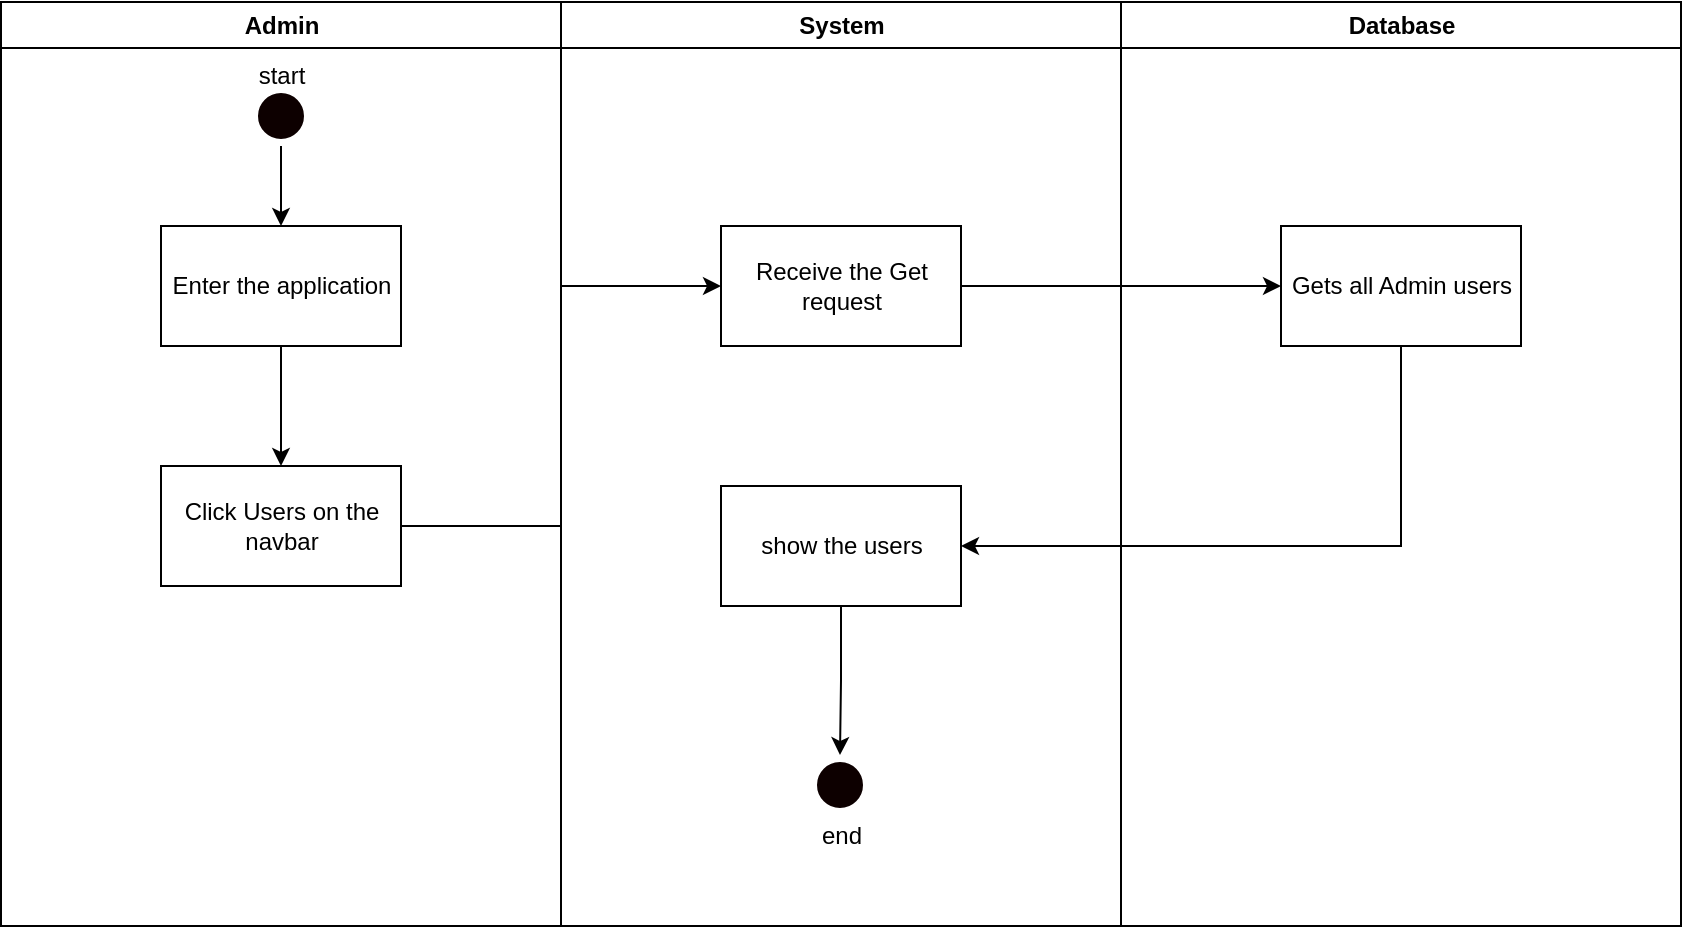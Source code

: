 <mxfile version="21.6.1" type="google">
  <diagram id="qrCyAIRhR4BJd1h1uZ6k" name="Page-1">
    <mxGraphModel grid="1" page="1" gridSize="10" guides="1" tooltips="1" connect="1" arrows="1" fold="1" pageScale="1" pageWidth="827" pageHeight="1169" math="0" shadow="0">
      <root>
        <mxCell id="0" />
        <mxCell id="1" parent="0" />
        <mxCell id="e-XCMGeHuhpYwEVEG5Qy-1" value="Admin" style="swimlane;whiteSpace=wrap" vertex="1" parent="1">
          <mxGeometry x="164.5" y="128" width="280" height="462" as="geometry" />
        </mxCell>
        <mxCell id="e-XCMGeHuhpYwEVEG5Qy-2" value="" style="edgeStyle=orthogonalEdgeStyle;rounded=0;orthogonalLoop=1;jettySize=auto;html=1;" edge="1" parent="e-XCMGeHuhpYwEVEG5Qy-1" source="e-XCMGeHuhpYwEVEG5Qy-3" target="e-XCMGeHuhpYwEVEG5Qy-5">
          <mxGeometry relative="1" as="geometry" />
        </mxCell>
        <mxCell id="e-XCMGeHuhpYwEVEG5Qy-3" value="" style="ellipse;shape=startState;fillColor=#0D0000;strokeColor=#0D0000;" vertex="1" parent="e-XCMGeHuhpYwEVEG5Qy-1">
          <mxGeometry x="125" y="42" width="30" height="30" as="geometry" />
        </mxCell>
        <mxCell id="e-XCMGeHuhpYwEVEG5Qy-4" value="start" style="text;html=1;strokeColor=none;fillColor=none;align=center;verticalAlign=middle;whiteSpace=wrap;rounded=0;" vertex="1" parent="e-XCMGeHuhpYwEVEG5Qy-1">
          <mxGeometry x="110" y="22" width="60" height="30" as="geometry" />
        </mxCell>
        <mxCell id="-esu-IxzJPYCDbrnQdqI-2" style="edgeStyle=orthogonalEdgeStyle;rounded=0;orthogonalLoop=1;jettySize=auto;html=1;exitX=0.5;exitY=1;exitDx=0;exitDy=0;entryX=0.5;entryY=0;entryDx=0;entryDy=0;" edge="1" parent="e-XCMGeHuhpYwEVEG5Qy-1" source="e-XCMGeHuhpYwEVEG5Qy-5" target="-esu-IxzJPYCDbrnQdqI-1">
          <mxGeometry relative="1" as="geometry" />
        </mxCell>
        <mxCell id="e-XCMGeHuhpYwEVEG5Qy-5" value="Enter the application" style="rounded=0;whiteSpace=wrap;html=1;" vertex="1" parent="e-XCMGeHuhpYwEVEG5Qy-1">
          <mxGeometry x="80" y="112" width="120" height="60" as="geometry" />
        </mxCell>
        <mxCell id="-esu-IxzJPYCDbrnQdqI-1" value="Click Users on the navbar" style="rounded=0;whiteSpace=wrap;html=1;" vertex="1" parent="e-XCMGeHuhpYwEVEG5Qy-1">
          <mxGeometry x="80" y="232" width="120" height="60" as="geometry" />
        </mxCell>
        <mxCell id="e-XCMGeHuhpYwEVEG5Qy-7" value="System" style="swimlane;whiteSpace=wrap" vertex="1" parent="1">
          <mxGeometry x="444.5" y="128" width="280" height="462" as="geometry" />
        </mxCell>
        <mxCell id="e-XCMGeHuhpYwEVEG5Qy-8" value="Receive the Get request" style="rounded=0;whiteSpace=wrap;html=1;" vertex="1" parent="e-XCMGeHuhpYwEVEG5Qy-7">
          <mxGeometry x="80" y="112" width="120" height="60" as="geometry" />
        </mxCell>
        <mxCell id="e-XCMGeHuhpYwEVEG5Qy-9" value="end" style="text;html=1;strokeColor=none;fillColor=none;align=center;verticalAlign=middle;whiteSpace=wrap;rounded=0;" vertex="1" parent="e-XCMGeHuhpYwEVEG5Qy-7">
          <mxGeometry x="110.5" y="401.5" width="60" height="30" as="geometry" />
        </mxCell>
        <mxCell id="e-XCMGeHuhpYwEVEG5Qy-10" value="" style="ellipse;shape=startState;fillColor=#0D0000;strokeColor=#0D0000;" vertex="1" parent="e-XCMGeHuhpYwEVEG5Qy-7">
          <mxGeometry x="124.5" y="376.5" width="30" height="30" as="geometry" />
        </mxCell>
        <mxCell id="RP6SikxmytcIEbgZ7eHS-3" style="edgeStyle=orthogonalEdgeStyle;rounded=0;orthogonalLoop=1;jettySize=auto;html=1;exitX=0.5;exitY=1;exitDx=0;exitDy=0;entryX=0.5;entryY=0;entryDx=0;entryDy=0;" edge="1" parent="e-XCMGeHuhpYwEVEG5Qy-7" source="e-XCMGeHuhpYwEVEG5Qy-33" target="e-XCMGeHuhpYwEVEG5Qy-10">
          <mxGeometry relative="1" as="geometry" />
        </mxCell>
        <mxCell id="e-XCMGeHuhpYwEVEG5Qy-33" value="show the users" style="rounded=0;whiteSpace=wrap;html=1;" vertex="1" parent="e-XCMGeHuhpYwEVEG5Qy-7">
          <mxGeometry x="80" y="242" width="120" height="60" as="geometry" />
        </mxCell>
        <mxCell id="e-XCMGeHuhpYwEVEG5Qy-18" value="Database" style="swimlane;whiteSpace=wrap" vertex="1" parent="1">
          <mxGeometry x="724.5" y="128" width="280" height="462" as="geometry" />
        </mxCell>
        <mxCell id="e-XCMGeHuhpYwEVEG5Qy-6" value="Gets all Admin users" style="rounded=0;whiteSpace=wrap;html=1;" vertex="1" parent="e-XCMGeHuhpYwEVEG5Qy-18">
          <mxGeometry x="80" y="112" width="120" height="60" as="geometry" />
        </mxCell>
        <mxCell id="RP6SikxmytcIEbgZ7eHS-1" style="edgeStyle=orthogonalEdgeStyle;rounded=0;orthogonalLoop=1;jettySize=auto;html=1;exitX=1;exitY=0.5;exitDx=0;exitDy=0;entryX=0;entryY=0.5;entryDx=0;entryDy=0;" edge="1" parent="1" source="e-XCMGeHuhpYwEVEG5Qy-8" target="e-XCMGeHuhpYwEVEG5Qy-6">
          <mxGeometry relative="1" as="geometry" />
        </mxCell>
        <mxCell id="RP6SikxmytcIEbgZ7eHS-2" style="edgeStyle=orthogonalEdgeStyle;rounded=0;orthogonalLoop=1;jettySize=auto;html=1;exitX=0.5;exitY=1;exitDx=0;exitDy=0;entryX=1;entryY=0.5;entryDx=0;entryDy=0;" edge="1" parent="1" source="e-XCMGeHuhpYwEVEG5Qy-6" target="e-XCMGeHuhpYwEVEG5Qy-33">
          <mxGeometry relative="1" as="geometry" />
        </mxCell>
        <mxCell id="-esu-IxzJPYCDbrnQdqI-3" style="edgeStyle=orthogonalEdgeStyle;rounded=0;orthogonalLoop=1;jettySize=auto;html=1;exitX=1;exitY=0.5;exitDx=0;exitDy=0;entryX=0;entryY=0.5;entryDx=0;entryDy=0;" edge="1" parent="1" source="-esu-IxzJPYCDbrnQdqI-1" target="e-XCMGeHuhpYwEVEG5Qy-8">
          <mxGeometry relative="1" as="geometry" />
        </mxCell>
      </root>
    </mxGraphModel>
  </diagram>
</mxfile>
